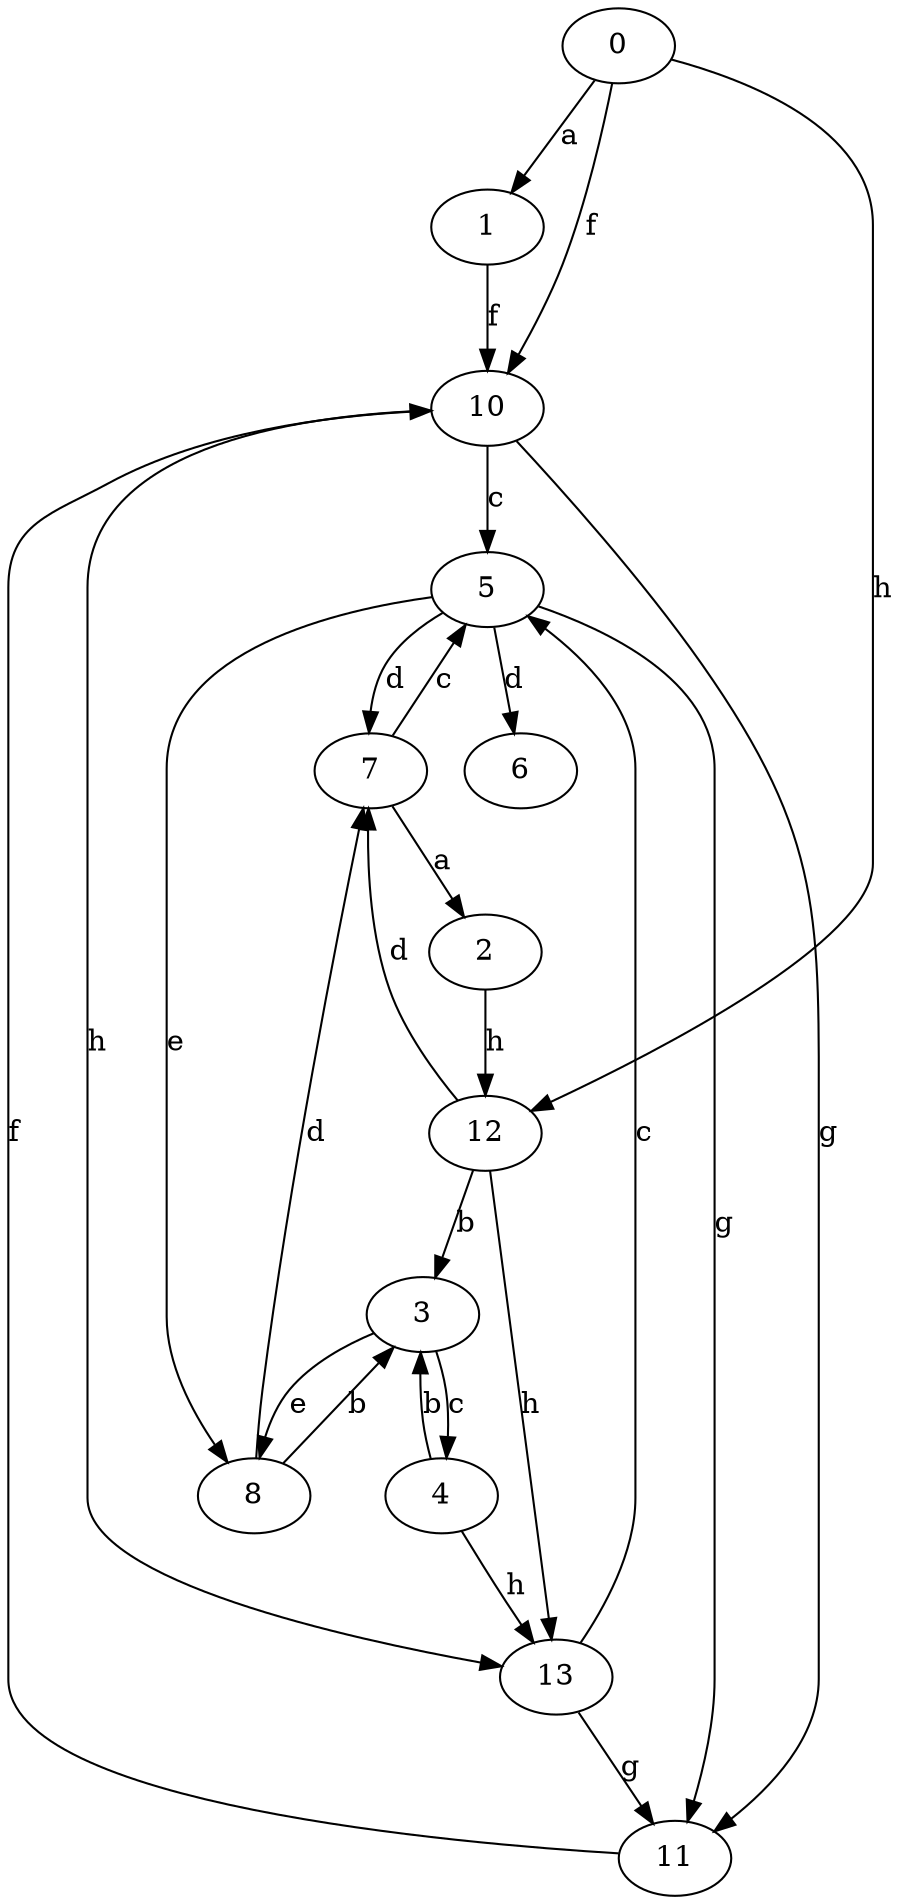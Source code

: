strict digraph  {
1;
2;
3;
4;
5;
6;
7;
0;
8;
10;
11;
12;
13;
1 -> 10  [label=f];
2 -> 12  [label=h];
3 -> 4  [label=c];
3 -> 8  [label=e];
4 -> 3  [label=b];
4 -> 13  [label=h];
5 -> 6  [label=d];
5 -> 7  [label=d];
5 -> 8  [label=e];
5 -> 11  [label=g];
7 -> 2  [label=a];
7 -> 5  [label=c];
0 -> 1  [label=a];
0 -> 10  [label=f];
0 -> 12  [label=h];
8 -> 3  [label=b];
8 -> 7  [label=d];
10 -> 5  [label=c];
10 -> 11  [label=g];
10 -> 13  [label=h];
11 -> 10  [label=f];
12 -> 3  [label=b];
12 -> 7  [label=d];
12 -> 13  [label=h];
13 -> 5  [label=c];
13 -> 11  [label=g];
}
